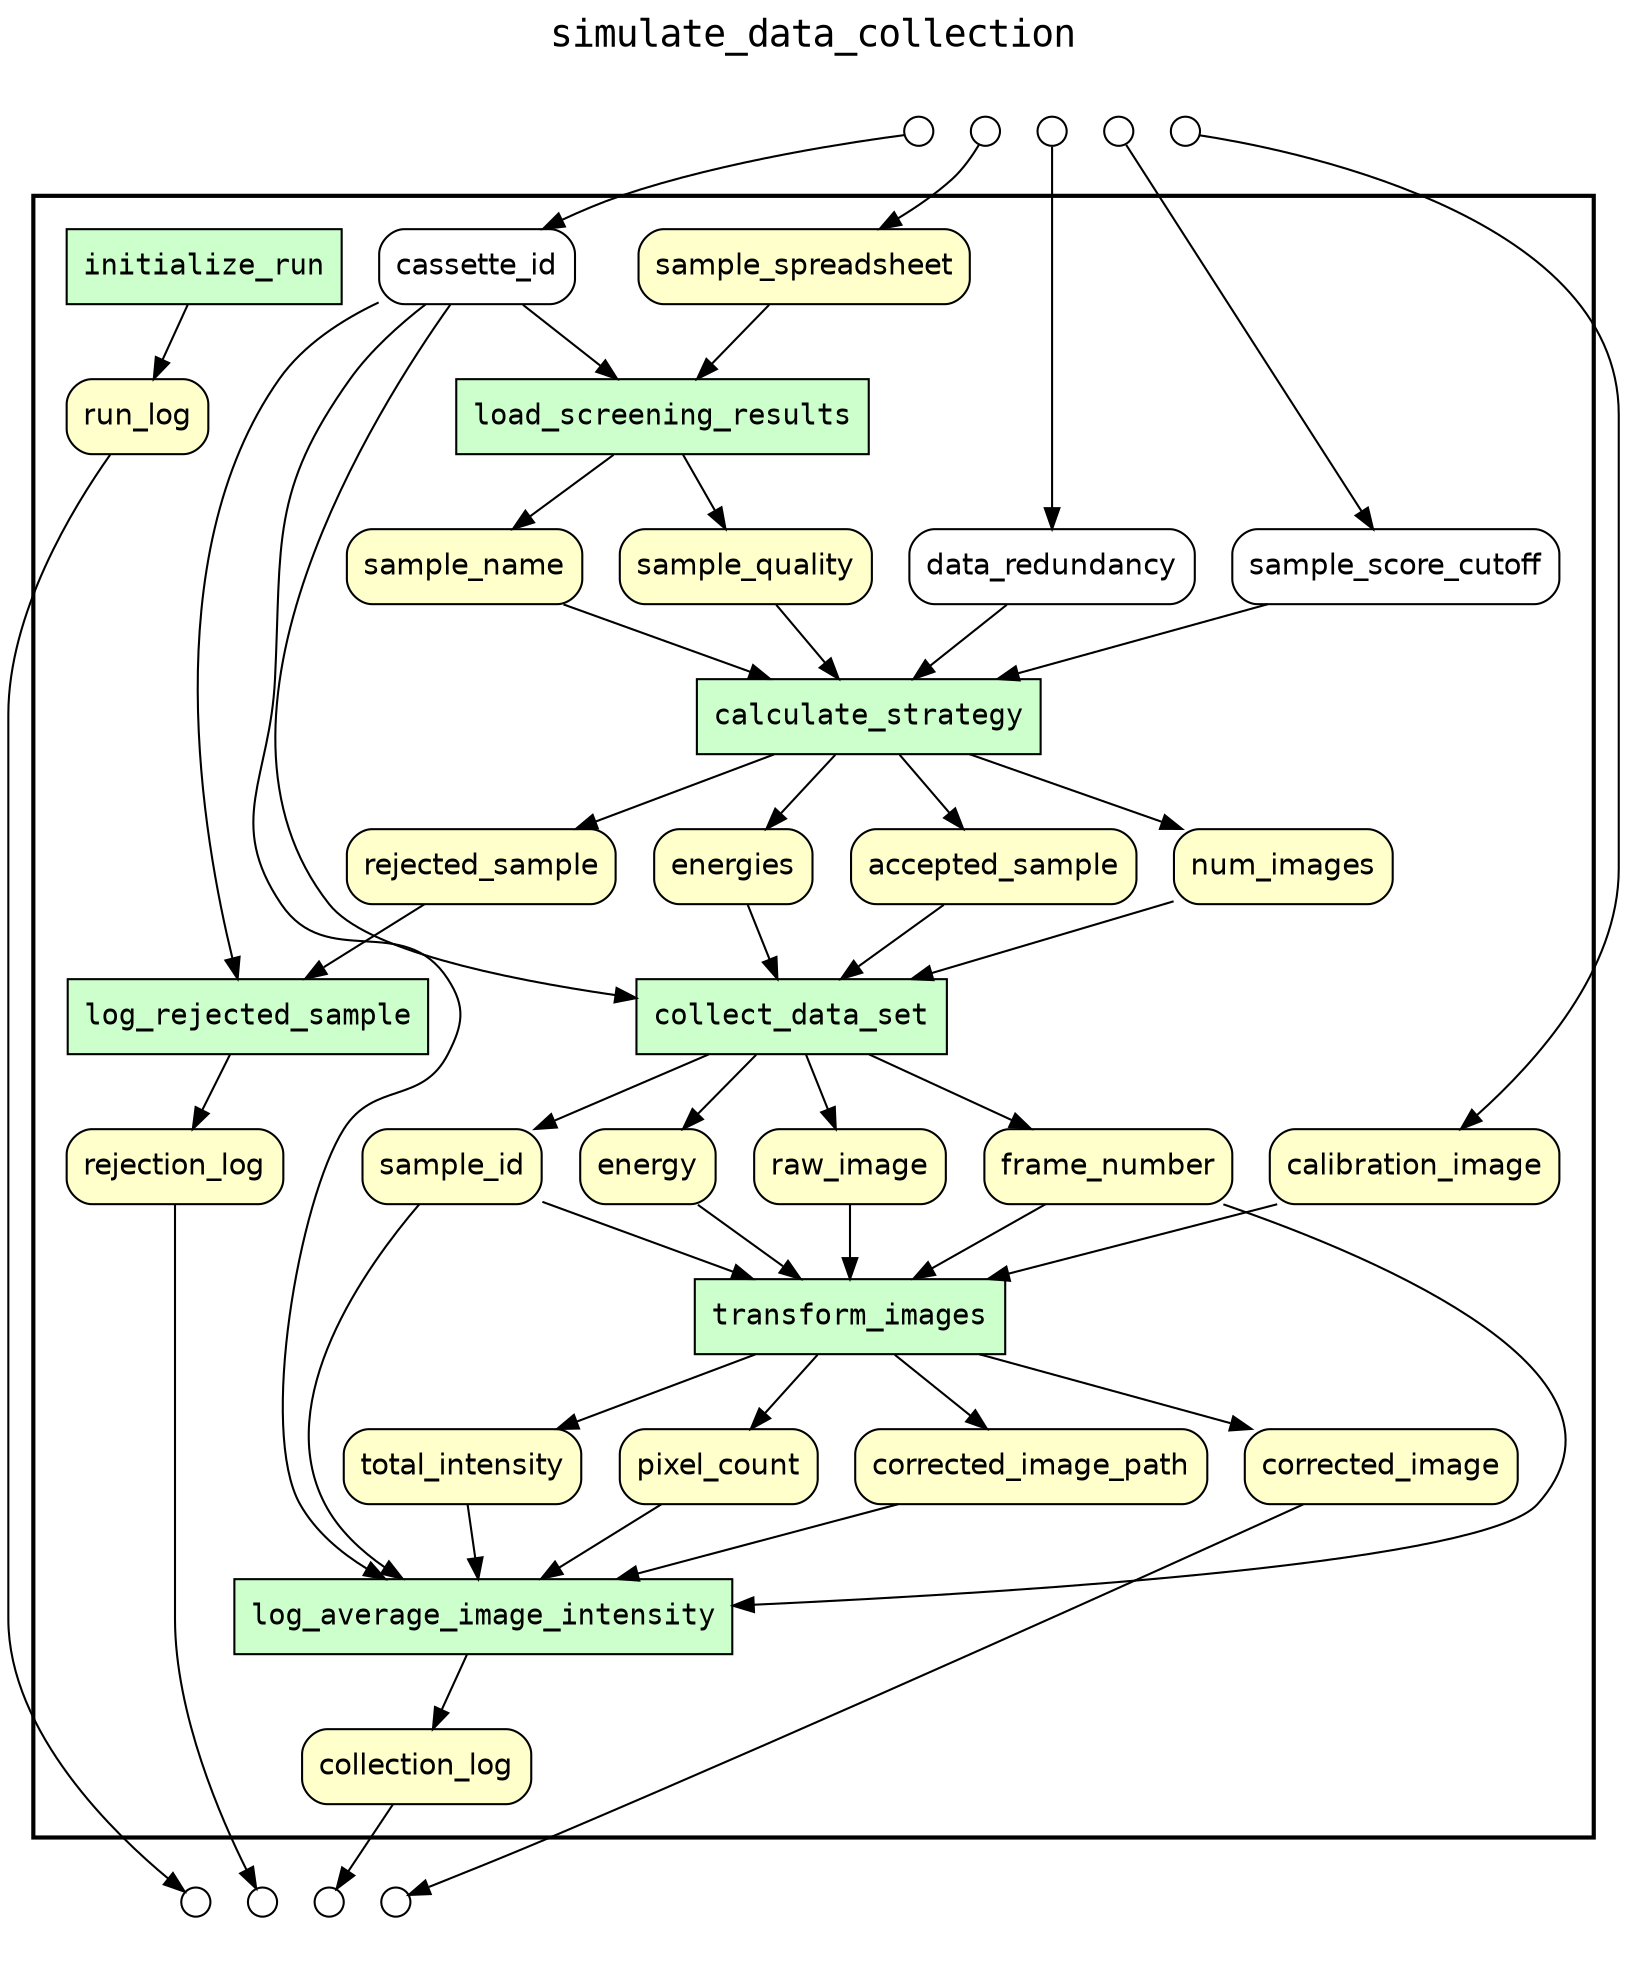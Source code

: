 
digraph yw_data_view {
rankdir=TB
fontname=Courier; fontsize=18; labelloc=t
label="simulate_data_collection"
subgraph cluster_workflow { label=""; color=black; penwidth=2
subgraph cluster_workflow_inner { label=""; color=white
node[shape=box style="filled" fillcolor="#CCFFCC" peripheries=1 fontname=Courier]
initialize_run
load_screening_results
calculate_strategy
log_rejected_sample
collect_data_set
transform_images
log_average_image_intensity
node[shape=box style="filled" fillcolor="#CCFFCC" peripheries=1 fontname=Courier]
node[shape=box style="rounded,filled" fillcolor="#FFFFCC" peripheries=1 fontname=Helvetica]
run_log
sample_spreadsheet
sample_name
sample_quality
accepted_sample
rejected_sample
num_images
energies
rejection_log
sample_id
energy
frame_number
raw_image
calibration_image
corrected_image
corrected_image_path
total_intensity
pixel_count
collection_log
node[shape=box style="rounded,filled" fillcolor="#FFFFFF" peripheries=1 fontname=Helvetica]
sample_score_cutoff
data_redundancy
cassette_id
}}
subgraph cluster_inflows { label=""; color=white; penwidth=2
subgraph cluster_inflows_inner { label=""; color=white
node[shape=circle fillcolor="#FFFFFF" peripheries=1 width=0.2]
sample_spreadsheet_inflow [label=""]
calibration_image_inflow [label=""]
sample_score_cutoff_inflow [label=""]
data_redundancy_inflow [label=""]
cassette_id_inflow [label=""]
}}
subgraph cluster_outflows { label=""; color=white; penwidth=2
subgraph cluster_outflows_inner { label=""; color=white
node[shape=circle fillcolor="#FFFFFF" peripheries=1 width=0.2]
rejection_log_outflow [label=""]
collection_log_outflow [label=""]
run_log_outflow [label=""]
corrected_image_outflow [label=""]
}}
cassette_id -> load_screening_results
cassette_id -> log_rejected_sample
cassette_id -> collect_data_set
cassette_id -> log_average_image_intensity
sample_spreadsheet -> load_screening_results
sample_name -> calculate_strategy
sample_quality -> calculate_strategy
sample_score_cutoff -> calculate_strategy
data_redundancy -> calculate_strategy
accepted_sample -> collect_data_set
rejected_sample -> log_rejected_sample
num_images -> collect_data_set
energies -> collect_data_set
sample_id -> transform_images
sample_id -> log_average_image_intensity
energy -> transform_images
frame_number -> transform_images
frame_number -> log_average_image_intensity
raw_image -> transform_images
calibration_image -> transform_images
corrected_image_path -> log_average_image_intensity
total_intensity -> log_average_image_intensity
pixel_count -> log_average_image_intensity
initialize_run -> run_log
load_screening_results -> sample_name
load_screening_results -> sample_quality
calculate_strategy -> accepted_sample
calculate_strategy -> rejected_sample
calculate_strategy -> num_images
calculate_strategy -> energies
log_rejected_sample -> rejection_log
collect_data_set -> sample_id
collect_data_set -> energy
collect_data_set -> frame_number
collect_data_set -> raw_image
transform_images -> corrected_image
transform_images -> corrected_image_path
transform_images -> total_intensity
transform_images -> pixel_count
log_average_image_intensity -> collection_log
sample_spreadsheet_inflow -> sample_spreadsheet
calibration_image_inflow -> calibration_image
sample_score_cutoff_inflow -> sample_score_cutoff
data_redundancy_inflow -> data_redundancy
cassette_id_inflow -> cassette_id
rejection_log -> rejection_log_outflow
collection_log -> collection_log_outflow
run_log -> run_log_outflow
corrected_image -> corrected_image_outflow
}

